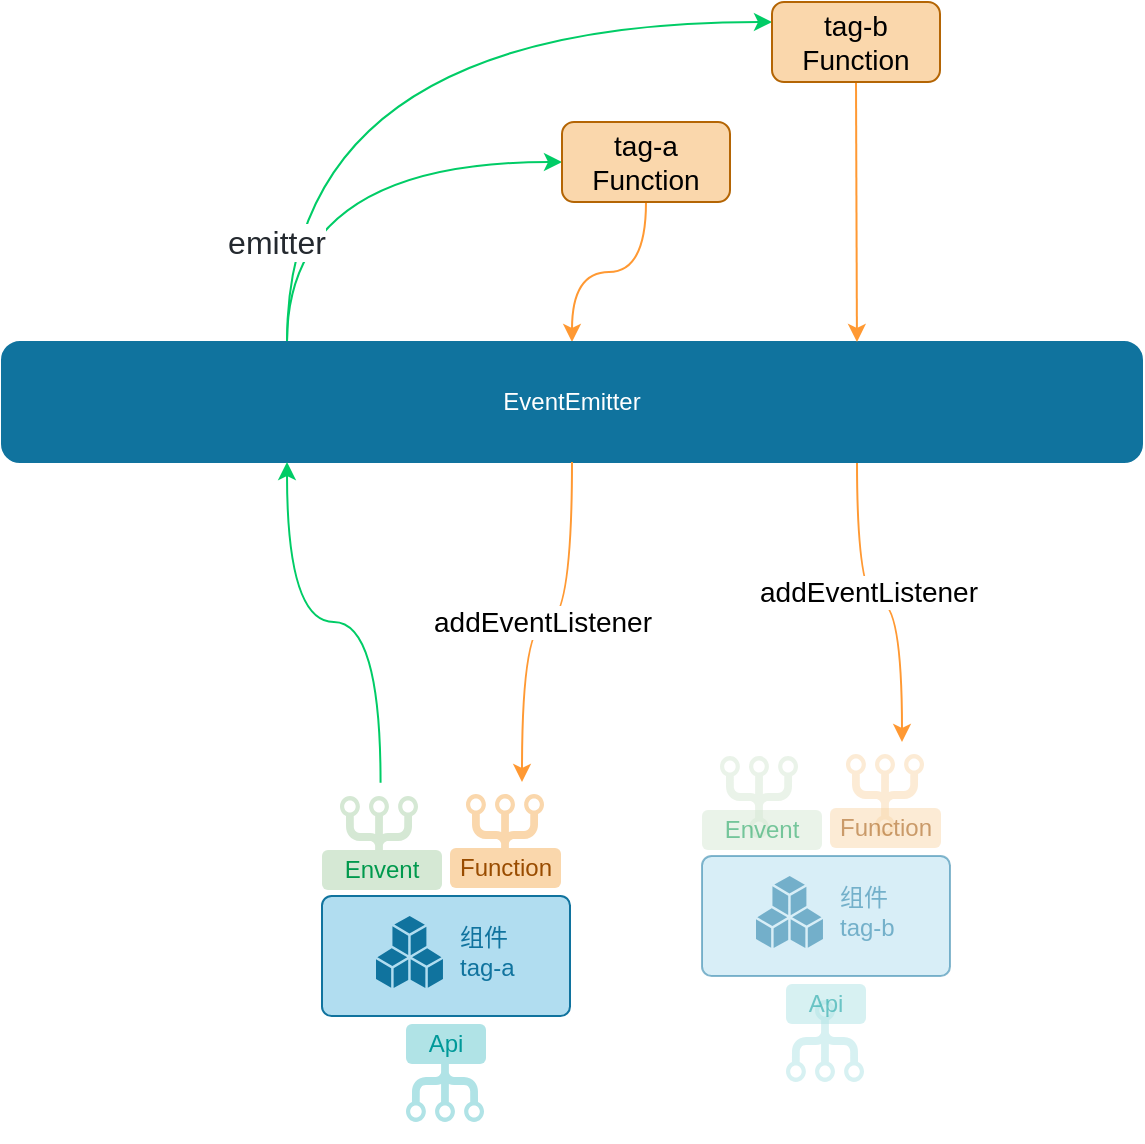 <mxfile version="15.4.1" type="device"><diagram id="NnhCjqEdpj-6xIxd-Df5" name="Page-1"><mxGraphModel dx="1019" dy="593" grid="1" gridSize="10" guides="1" tooltips="1" connect="1" arrows="1" fold="1" page="1" pageScale="1" pageWidth="827" pageHeight="1169" math="0" shadow="0"><root><mxCell id="0"/><mxCell id="1" parent="0"/><mxCell id="1Aeg7Uk5gepxIwIbLmV--72" style="edgeStyle=orthogonalEdgeStyle;curved=1;rounded=0;orthogonalLoop=1;jettySize=auto;html=1;exitX=0.25;exitY=0;exitDx=0;exitDy=0;fontSize=14;fontColor=#000000;strokeColor=#00CC66;entryX=0;entryY=0.5;entryDx=0;entryDy=0;" edge="1" parent="1" source="1Aeg7Uk5gepxIwIbLmV--50" target="1Aeg7Uk5gepxIwIbLmV--74"><mxGeometry relative="1" as="geometry"><mxPoint x="340" y="140" as="targetPoint"/></mxGeometry></mxCell><mxCell id="1Aeg7Uk5gepxIwIbLmV--75" style="edgeStyle=orthogonalEdgeStyle;curved=1;rounded=0;orthogonalLoop=1;jettySize=auto;html=1;exitX=0.5;exitY=1;exitDx=0;exitDy=0;fontSize=14;fontColor=#000000;strokeColor=#FF9933;entryX=0.5;entryY=0;entryDx=0;entryDy=0;" edge="1" parent="1" source="1Aeg7Uk5gepxIwIbLmV--74" target="1Aeg7Uk5gepxIwIbLmV--50"><mxGeometry relative="1" as="geometry"><mxPoint x="730" y="280" as="targetPoint"/></mxGeometry></mxCell><mxCell id="1Aeg7Uk5gepxIwIbLmV--91" style="edgeStyle=orthogonalEdgeStyle;curved=1;rounded=0;orthogonalLoop=1;jettySize=auto;html=1;exitX=0.25;exitY=0;exitDx=0;exitDy=0;entryX=0;entryY=0.25;entryDx=0;entryDy=0;fontSize=14;fontColor=#000000;strokeColor=#00CC66;" edge="1" parent="1" source="1Aeg7Uk5gepxIwIbLmV--50" target="1Aeg7Uk5gepxIwIbLmV--76"><mxGeometry relative="1" as="geometry"/></mxCell><mxCell id="1Aeg7Uk5gepxIwIbLmV--93" style="edgeStyle=orthogonalEdgeStyle;curved=1;rounded=0;orthogonalLoop=1;jettySize=auto;html=1;exitX=0.75;exitY=1;exitDx=0;exitDy=0;entryX=0.75;entryY=0;entryDx=0;entryDy=0;fontSize=14;fontColor=#000000;strokeColor=#FF9933;" edge="1" parent="1" source="1Aeg7Uk5gepxIwIbLmV--50" target="1Aeg7Uk5gepxIwIbLmV--90"><mxGeometry relative="1" as="geometry"/></mxCell><mxCell id="1Aeg7Uk5gepxIwIbLmV--109" value="addEventListener" style="edgeLabel;html=1;align=center;verticalAlign=middle;resizable=0;points=[];fontSize=14;fontColor=#000000;" vertex="1" connectable="0" parent="1Aeg7Uk5gepxIwIbLmV--93"><mxGeometry x="-0.08" y="5" relative="1" as="geometry"><mxPoint as="offset"/></mxGeometry></mxCell><mxCell id="1Aeg7Uk5gepxIwIbLmV--50" value="EventEmitter" style="rounded=1;whiteSpace=wrap;html=1;fontColor=#FFFFFF;strokeColor=#10739E;fillColor=#10739E;align=center;" vertex="1" parent="1"><mxGeometry x="190" y="220" width="570" height="60" as="geometry"/></mxCell><mxCell id="1Aeg7Uk5gepxIwIbLmV--67" style="edgeStyle=orthogonalEdgeStyle;curved=1;rounded=0;orthogonalLoop=1;jettySize=auto;html=1;fontColor=#00CC66;strokeColor=#FF9933;exitX=0.5;exitY=1;exitDx=0;exitDy=0;entryX=0.75;entryY=0;entryDx=0;entryDy=0;" edge="1" parent="1" source="1Aeg7Uk5gepxIwIbLmV--50" target="1Aeg7Uk5gepxIwIbLmV--66"><mxGeometry relative="1" as="geometry"><mxPoint x="450" y="420" as="sourcePoint"/><mxPoint x="510" y="430" as="targetPoint"/></mxGeometry></mxCell><mxCell id="1Aeg7Uk5gepxIwIbLmV--69" value="addEventListener" style="edgeLabel;html=1;align=center;verticalAlign=middle;resizable=0;points=[];fontColor=#000000;fontSize=14;" vertex="1" connectable="0" parent="1Aeg7Uk5gepxIwIbLmV--67"><mxGeometry x="0.035" relative="1" as="geometry"><mxPoint as="offset"/></mxGeometry></mxCell><mxCell id="1Aeg7Uk5gepxIwIbLmV--68" style="edgeStyle=orthogonalEdgeStyle;curved=1;rounded=0;orthogonalLoop=1;jettySize=auto;html=1;exitX=0.308;exitY=0.002;exitDx=0;exitDy=0;entryX=0.25;entryY=1;entryDx=0;entryDy=0;fontColor=#00CC66;strokeColor=#00CC66;exitPerimeter=0;" edge="1" parent="1" source="1Aeg7Uk5gepxIwIbLmV--66" target="1Aeg7Uk5gepxIwIbLmV--50"><mxGeometry relative="1" as="geometry"/></mxCell><mxCell id="1Aeg7Uk5gepxIwIbLmV--70" value="&lt;span style=&quot;color: rgb(36 , 41 , 47) ; font-family: , , &amp;#34;segoe ui&amp;#34; , &amp;#34;helvetica&amp;#34; , &amp;#34;arial&amp;#34; , sans-serif , &amp;#34;apple color emoji&amp;#34; , &amp;#34;segoe ui emoji&amp;#34; ; font-size: 16px&quot;&gt;emitter&lt;/span&gt;" style="edgeLabel;html=1;align=center;verticalAlign=middle;resizable=0;points=[];fontColor=#00CC66;" vertex="1" connectable="0" parent="1Aeg7Uk5gepxIwIbLmV--68"><mxGeometry x="-0.134" y="2" relative="1" as="geometry"><mxPoint x="-43" y="-192" as="offset"/></mxGeometry></mxCell><mxCell id="1Aeg7Uk5gepxIwIbLmV--74" value="&lt;span&gt;tag-a&lt;br&gt;Function&lt;br&gt;&lt;/span&gt;" style="rounded=1;whiteSpace=wrap;html=1;fontSize=14;strokeColor=#b46504;strokeWidth=1;fillColor=#fad7ac;align=center;" vertex="1" parent="1"><mxGeometry x="470" y="110" width="84" height="40" as="geometry"/></mxCell><mxCell id="1Aeg7Uk5gepxIwIbLmV--92" style="edgeStyle=orthogonalEdgeStyle;curved=1;rounded=0;orthogonalLoop=1;jettySize=auto;html=1;exitX=0.5;exitY=1;exitDx=0;exitDy=0;entryX=0.75;entryY=0;entryDx=0;entryDy=0;fontSize=14;fontColor=#000000;strokeColor=#FF9933;" edge="1" parent="1" source="1Aeg7Uk5gepxIwIbLmV--76" target="1Aeg7Uk5gepxIwIbLmV--50"><mxGeometry relative="1" as="geometry"/></mxCell><mxCell id="1Aeg7Uk5gepxIwIbLmV--76" value="&lt;span&gt;tag-b&lt;br&gt;Function&lt;br&gt;&lt;/span&gt;" style="rounded=1;whiteSpace=wrap;html=1;fontSize=14;strokeColor=#b46504;strokeWidth=1;fillColor=#fad7ac;align=center;" vertex="1" parent="1"><mxGeometry x="575" y="50" width="84" height="40" as="geometry"/></mxCell><mxCell id="1Aeg7Uk5gepxIwIbLmV--77" value="" style="group" vertex="1" connectable="0" parent="1"><mxGeometry x="330" y="440" width="160" height="180" as="geometry"/></mxCell><mxCell id="1Aeg7Uk5gepxIwIbLmV--30" value="" style="rounded=1;whiteSpace=wrap;html=1;strokeColor=#10739e;fillColor=#b1ddf0;align=left;arcSize=8;" vertex="1" parent="1Aeg7Uk5gepxIwIbLmV--77"><mxGeometry x="20" y="57" width="124" height="60" as="geometry"/></mxCell><mxCell id="1Aeg7Uk5gepxIwIbLmV--14" value="" style="verticalLabelPosition=bottom;sketch=0;html=1;fillColor=#10739E;strokeColor=none;verticalAlign=top;pointerEvents=1;align=center;shape=mxgraph.cisco_safe.business_icons.icon22;" vertex="1" parent="1Aeg7Uk5gepxIwIbLmV--77"><mxGeometry x="47" y="67" width="33.48" height="36" as="geometry"/></mxCell><mxCell id="1Aeg7Uk5gepxIwIbLmV--31" value="组件&lt;br&gt;tag-a" style="text;html=1;strokeColor=none;fillColor=none;align=left;verticalAlign=middle;whiteSpace=wrap;rounded=0;fontColor=#10739E;" vertex="1" parent="1Aeg7Uk5gepxIwIbLmV--77"><mxGeometry x="87.48" y="70" width="42.52" height="30" as="geometry"/></mxCell><mxCell id="1Aeg7Uk5gepxIwIbLmV--47" value="" style="group" vertex="1" connectable="0" parent="1Aeg7Uk5gepxIwIbLmV--77"><mxGeometry x="84" y="6" width="55.5" height="47" as="geometry"/></mxCell><mxCell id="1Aeg7Uk5gepxIwIbLmV--18" value="" style="verticalLabelPosition=bottom;sketch=0;html=1;fillColor=#fad7ac;strokeColor=none;verticalAlign=top;pointerEvents=1;align=center;shape=mxgraph.cisco_safe.business_icons.icon19;rotation=-180;direction=east;" vertex="1" parent="1Aeg7Uk5gepxIwIbLmV--47"><mxGeometry x="8" width="39" height="41" as="geometry"/></mxCell><mxCell id="1Aeg7Uk5gepxIwIbLmV--25" value="Function" style="rounded=1;whiteSpace=wrap;html=1;strokeColor=none;fillColor=#fad7ac;fontColor=#994C00;" vertex="1" parent="1Aeg7Uk5gepxIwIbLmV--47"><mxGeometry y="27" width="55.5" height="20" as="geometry"/></mxCell><mxCell id="1Aeg7Uk5gepxIwIbLmV--49" value="" style="group" vertex="1" connectable="0" parent="1Aeg7Uk5gepxIwIbLmV--77"><mxGeometry x="62" y="121" width="40" height="49" as="geometry"/></mxCell><mxCell id="1Aeg7Uk5gepxIwIbLmV--19" value="" style="verticalLabelPosition=bottom;sketch=0;html=1;fillColor=#b0e3e6;strokeColor=none;verticalAlign=top;pointerEvents=1;align=center;shape=mxgraph.cisco_safe.business_icons.icon19;rotation=0;" vertex="1" parent="1Aeg7Uk5gepxIwIbLmV--49"><mxGeometry y="8" width="39" height="41" as="geometry"/></mxCell><mxCell id="1Aeg7Uk5gepxIwIbLmV--24" value="Api" style="rounded=1;whiteSpace=wrap;html=1;strokeColor=none;fillColor=#b0e3e6;fontColor=#009999;" vertex="1" parent="1Aeg7Uk5gepxIwIbLmV--49"><mxGeometry width="40" height="20" as="geometry"/></mxCell><mxCell id="1Aeg7Uk5gepxIwIbLmV--43" value="" style="verticalLabelPosition=bottom;sketch=0;html=1;fillColor=#d5e8d4;strokeColor=#82b366;verticalAlign=top;pointerEvents=1;align=center;shape=mxgraph.cisco_safe.business_icons.icon19;rotation=-180;direction=east;" vertex="1" parent="1Aeg7Uk5gepxIwIbLmV--77"><mxGeometry x="29" y="7" width="39" height="41" as="geometry"/></mxCell><mxCell id="1Aeg7Uk5gepxIwIbLmV--44" value="Envent" style="rounded=1;whiteSpace=wrap;html=1;strokeColor=none;fillColor=#d5e8d4;rotation=0;fontColor=#00994D;" vertex="1" parent="1Aeg7Uk5gepxIwIbLmV--77"><mxGeometry x="20" y="34" width="60" height="20" as="geometry"/></mxCell><mxCell id="1Aeg7Uk5gepxIwIbLmV--66" value="" style="rounded=1;whiteSpace=wrap;html=1;fontColor=#00CC66;strokeColor=none;strokeWidth=1;fillColor=none;align=center;arcSize=24;" vertex="1" parent="1Aeg7Uk5gepxIwIbLmV--77"><mxGeometry width="160" height="180" as="geometry"/></mxCell><mxCell id="1Aeg7Uk5gepxIwIbLmV--94" value="" style="group" vertex="1" connectable="0" parent="1"><mxGeometry x="520" y="420" width="160" height="180" as="geometry"/></mxCell><mxCell id="1Aeg7Uk5gepxIwIbLmV--90" value="" style="rounded=1;whiteSpace=wrap;html=1;fontColor=#00CC66;strokeColor=none;strokeWidth=1;fillColor=none;align=center;arcSize=24;opacity=30;textOpacity=50;" vertex="1" parent="1Aeg7Uk5gepxIwIbLmV--94"><mxGeometry width="160" height="180" as="geometry"/></mxCell><mxCell id="1Aeg7Uk5gepxIwIbLmV--79" value="" style="rounded=1;whiteSpace=wrap;html=1;strokeColor=#10739e;fillColor=#b1ddf0;align=left;arcSize=8;opacity=50;textOpacity=50;" vertex="1" parent="1Aeg7Uk5gepxIwIbLmV--94"><mxGeometry x="20" y="57" width="124" height="60" as="geometry"/></mxCell><mxCell id="1Aeg7Uk5gepxIwIbLmV--80" value="" style="verticalLabelPosition=bottom;sketch=0;html=1;fillColor=#10739E;strokeColor=none;verticalAlign=top;pointerEvents=1;align=center;shape=mxgraph.cisco_safe.business_icons.icon22;opacity=50;textOpacity=50;" vertex="1" parent="1Aeg7Uk5gepxIwIbLmV--94"><mxGeometry x="47" y="67" width="33.48" height="36" as="geometry"/></mxCell><mxCell id="1Aeg7Uk5gepxIwIbLmV--81" value="组件&lt;br&gt;tag-b" style="text;html=1;strokeColor=none;fillColor=none;align=left;verticalAlign=middle;whiteSpace=wrap;rounded=0;fontColor=#10739E;opacity=50;textOpacity=50;" vertex="1" parent="1Aeg7Uk5gepxIwIbLmV--94"><mxGeometry x="87.48" y="70" width="42.52" height="30" as="geometry"/></mxCell><mxCell id="1Aeg7Uk5gepxIwIbLmV--82" value="" style="group;opacity=50;textOpacity=50;" vertex="1" connectable="0" parent="1Aeg7Uk5gepxIwIbLmV--94"><mxGeometry x="84" y="6" width="55.5" height="47" as="geometry"/></mxCell><mxCell id="1Aeg7Uk5gepxIwIbLmV--83" value="" style="verticalLabelPosition=bottom;sketch=0;html=1;fillColor=#fad7ac;strokeColor=none;verticalAlign=top;pointerEvents=1;align=center;shape=mxgraph.cisco_safe.business_icons.icon19;rotation=-180;direction=east;opacity=50;textOpacity=50;" vertex="1" parent="1Aeg7Uk5gepxIwIbLmV--82"><mxGeometry x="8" width="39" height="41" as="geometry"/></mxCell><mxCell id="1Aeg7Uk5gepxIwIbLmV--84" value="Function" style="rounded=1;whiteSpace=wrap;html=1;strokeColor=none;fillColor=#fad7ac;fontColor=#994C00;opacity=50;textOpacity=50;" vertex="1" parent="1Aeg7Uk5gepxIwIbLmV--82"><mxGeometry y="27" width="55.5" height="20" as="geometry"/></mxCell><mxCell id="1Aeg7Uk5gepxIwIbLmV--85" value="" style="group;opacity=50;textOpacity=50;" vertex="1" connectable="0" parent="1Aeg7Uk5gepxIwIbLmV--94"><mxGeometry x="62" y="121" width="40" height="49" as="geometry"/></mxCell><mxCell id="1Aeg7Uk5gepxIwIbLmV--86" value="" style="verticalLabelPosition=bottom;sketch=0;html=1;fillColor=#b0e3e6;strokeColor=none;verticalAlign=top;pointerEvents=1;align=center;shape=mxgraph.cisco_safe.business_icons.icon19;rotation=0;opacity=50;textOpacity=50;" vertex="1" parent="1Aeg7Uk5gepxIwIbLmV--85"><mxGeometry y="8" width="39" height="41" as="geometry"/></mxCell><mxCell id="1Aeg7Uk5gepxIwIbLmV--87" value="Api" style="rounded=1;whiteSpace=wrap;html=1;strokeColor=none;fillColor=#b0e3e6;fontColor=#009999;opacity=50;textOpacity=50;" vertex="1" parent="1Aeg7Uk5gepxIwIbLmV--85"><mxGeometry width="40" height="20" as="geometry"/></mxCell><mxCell id="1Aeg7Uk5gepxIwIbLmV--88" value="" style="verticalLabelPosition=bottom;sketch=0;html=1;fillColor=#d5e8d4;strokeColor=#82b366;verticalAlign=top;pointerEvents=1;align=center;shape=mxgraph.cisco_safe.business_icons.icon19;rotation=-180;direction=east;opacity=50;textOpacity=50;" vertex="1" parent="1Aeg7Uk5gepxIwIbLmV--94"><mxGeometry x="29" y="7" width="39" height="41" as="geometry"/></mxCell><mxCell id="1Aeg7Uk5gepxIwIbLmV--89" value="Envent" style="rounded=1;whiteSpace=wrap;html=1;strokeColor=none;fillColor=#d5e8d4;rotation=0;fontColor=#00994D;opacity=50;textOpacity=50;" vertex="1" parent="1Aeg7Uk5gepxIwIbLmV--94"><mxGeometry x="20" y="34" width="60" height="20" as="geometry"/></mxCell></root></mxGraphModel></diagram></mxfile>